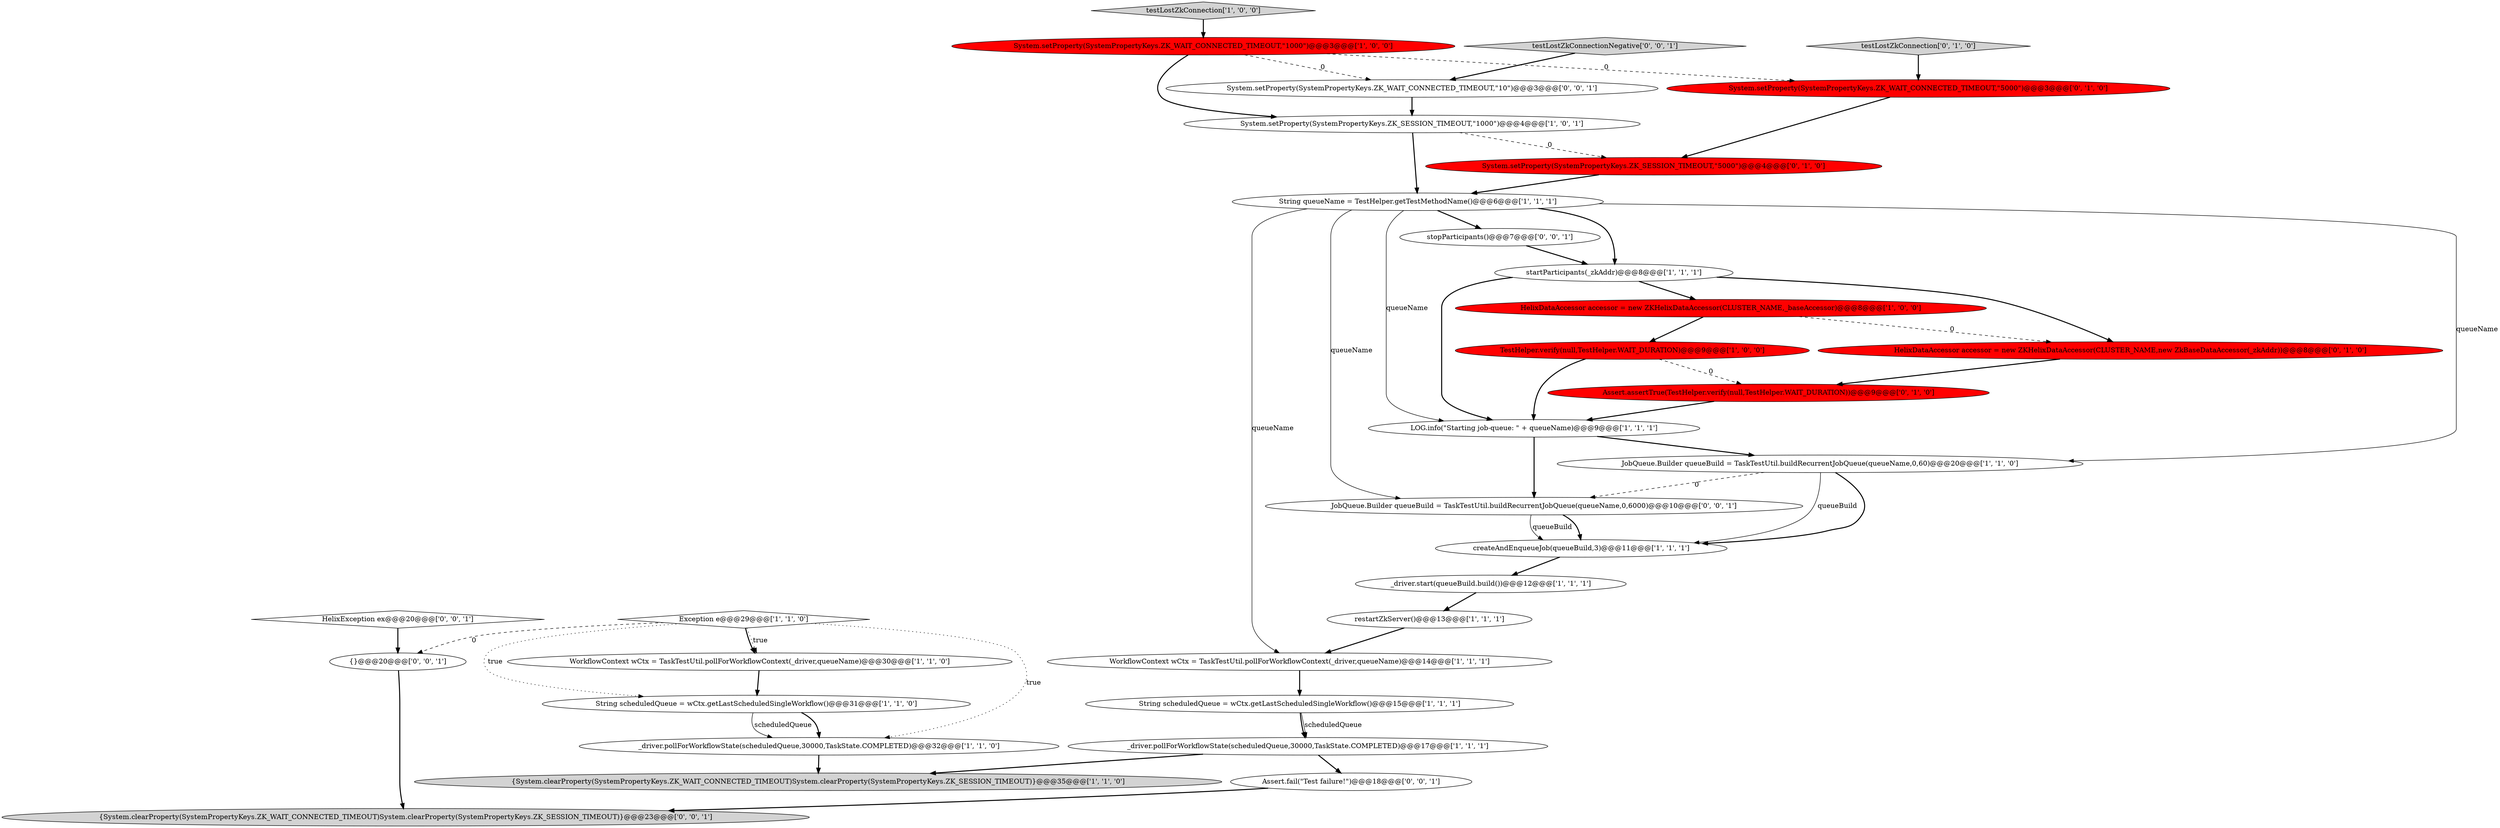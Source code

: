 digraph {
21 [style = filled, label = "Assert.assertTrue(TestHelper.verify(null,TestHelper.WAIT_DURATION))@@@9@@@['0', '1', '0']", fillcolor = red, shape = ellipse image = "AAA1AAABBB2BBB"];
25 [style = filled, label = "System.setProperty(SystemPropertyKeys.ZK_WAIT_CONNECTED_TIMEOUT,\"10\")@@@3@@@['0', '0', '1']", fillcolor = white, shape = ellipse image = "AAA0AAABBB3BBB"];
15 [style = filled, label = "String scheduledQueue = wCtx.getLastScheduledSingleWorkflow()@@@31@@@['1', '1', '0']", fillcolor = white, shape = ellipse image = "AAA0AAABBB1BBB"];
23 [style = filled, label = "System.setProperty(SystemPropertyKeys.ZK_SESSION_TIMEOUT,\"5000\")@@@4@@@['0', '1', '0']", fillcolor = red, shape = ellipse image = "AAA1AAABBB2BBB"];
9 [style = filled, label = "restartZkServer()@@@13@@@['1', '1', '1']", fillcolor = white, shape = ellipse image = "AAA0AAABBB1BBB"];
20 [style = filled, label = "System.setProperty(SystemPropertyKeys.ZK_WAIT_CONNECTED_TIMEOUT,\"5000\")@@@3@@@['0', '1', '0']", fillcolor = red, shape = ellipse image = "AAA1AAABBB2BBB"];
14 [style = filled, label = "WorkflowContext wCtx = TaskTestUtil.pollForWorkflowContext(_driver,queueName)@@@14@@@['1', '1', '1']", fillcolor = white, shape = ellipse image = "AAA0AAABBB1BBB"];
3 [style = filled, label = "WorkflowContext wCtx = TaskTestUtil.pollForWorkflowContext(_driver,queueName)@@@30@@@['1', '1', '0']", fillcolor = white, shape = ellipse image = "AAA0AAABBB1BBB"];
26 [style = filled, label = "Assert.fail(\"Test failure!\")@@@18@@@['0', '0', '1']", fillcolor = white, shape = ellipse image = "AAA0AAABBB3BBB"];
19 [style = filled, label = "String scheduledQueue = wCtx.getLastScheduledSingleWorkflow()@@@15@@@['1', '1', '1']", fillcolor = white, shape = ellipse image = "AAA0AAABBB1BBB"];
22 [style = filled, label = "HelixDataAccessor accessor = new ZKHelixDataAccessor(CLUSTER_NAME,new ZkBaseDataAccessor(_zkAddr))@@@8@@@['0', '1', '0']", fillcolor = red, shape = ellipse image = "AAA1AAABBB2BBB"];
0 [style = filled, label = "TestHelper.verify(null,TestHelper.WAIT_DURATION)@@@9@@@['1', '0', '0']", fillcolor = red, shape = ellipse image = "AAA1AAABBB1BBB"];
1 [style = filled, label = "{System.clearProperty(SystemPropertyKeys.ZK_WAIT_CONNECTED_TIMEOUT)System.clearProperty(SystemPropertyKeys.ZK_SESSION_TIMEOUT)}@@@35@@@['1', '1', '0']", fillcolor = lightgray, shape = ellipse image = "AAA0AAABBB1BBB"];
27 [style = filled, label = "HelixException ex@@@20@@@['0', '0', '1']", fillcolor = white, shape = diamond image = "AAA0AAABBB3BBB"];
29 [style = filled, label = "{}@@@20@@@['0', '0', '1']", fillcolor = white, shape = ellipse image = "AAA0AAABBB3BBB"];
16 [style = filled, label = "startParticipants(_zkAddr)@@@8@@@['1', '1', '1']", fillcolor = white, shape = ellipse image = "AAA0AAABBB1BBB"];
10 [style = filled, label = "LOG.info(\"Starting job-queue: \" + queueName)@@@9@@@['1', '1', '1']", fillcolor = white, shape = ellipse image = "AAA0AAABBB1BBB"];
28 [style = filled, label = "stopParticipants()@@@7@@@['0', '0', '1']", fillcolor = white, shape = ellipse image = "AAA0AAABBB3BBB"];
6 [style = filled, label = "JobQueue.Builder queueBuild = TaskTestUtil.buildRecurrentJobQueue(queueName,0,60)@@@20@@@['1', '1', '0']", fillcolor = white, shape = ellipse image = "AAA0AAABBB1BBB"];
13 [style = filled, label = "_driver.pollForWorkflowState(scheduledQueue,30000,TaskState.COMPLETED)@@@32@@@['1', '1', '0']", fillcolor = white, shape = ellipse image = "AAA0AAABBB1BBB"];
4 [style = filled, label = "testLostZkConnection['1', '0', '0']", fillcolor = lightgray, shape = diamond image = "AAA0AAABBB1BBB"];
31 [style = filled, label = "{System.clearProperty(SystemPropertyKeys.ZK_WAIT_CONNECTED_TIMEOUT)System.clearProperty(SystemPropertyKeys.ZK_SESSION_TIMEOUT)}@@@23@@@['0', '0', '1']", fillcolor = lightgray, shape = ellipse image = "AAA0AAABBB3BBB"];
8 [style = filled, label = "System.setProperty(SystemPropertyKeys.ZK_WAIT_CONNECTED_TIMEOUT,\"1000\")@@@3@@@['1', '0', '0']", fillcolor = red, shape = ellipse image = "AAA1AAABBB1BBB"];
24 [style = filled, label = "testLostZkConnection['0', '1', '0']", fillcolor = lightgray, shape = diamond image = "AAA0AAABBB2BBB"];
2 [style = filled, label = "_driver.start(queueBuild.build())@@@12@@@['1', '1', '1']", fillcolor = white, shape = ellipse image = "AAA0AAABBB1BBB"];
32 [style = filled, label = "testLostZkConnectionNegative['0', '0', '1']", fillcolor = lightgray, shape = diamond image = "AAA0AAABBB3BBB"];
11 [style = filled, label = "String queueName = TestHelper.getTestMethodName()@@@6@@@['1', '1', '1']", fillcolor = white, shape = ellipse image = "AAA0AAABBB1BBB"];
18 [style = filled, label = "System.setProperty(SystemPropertyKeys.ZK_SESSION_TIMEOUT,\"1000\")@@@4@@@['1', '0', '1']", fillcolor = white, shape = ellipse image = "AAA0AAABBB1BBB"];
12 [style = filled, label = "HelixDataAccessor accessor = new ZKHelixDataAccessor(CLUSTER_NAME,_baseAccessor)@@@8@@@['1', '0', '0']", fillcolor = red, shape = ellipse image = "AAA1AAABBB1BBB"];
5 [style = filled, label = "Exception e@@@29@@@['1', '1', '0']", fillcolor = white, shape = diamond image = "AAA0AAABBB1BBB"];
17 [style = filled, label = "createAndEnqueueJob(queueBuild,3)@@@11@@@['1', '1', '1']", fillcolor = white, shape = ellipse image = "AAA0AAABBB1BBB"];
30 [style = filled, label = "JobQueue.Builder queueBuild = TaskTestUtil.buildRecurrentJobQueue(queueName,0,6000)@@@10@@@['0', '0', '1']", fillcolor = white, shape = ellipse image = "AAA0AAABBB3BBB"];
7 [style = filled, label = "_driver.pollForWorkflowState(scheduledQueue,30000,TaskState.COMPLETED)@@@17@@@['1', '1', '1']", fillcolor = white, shape = ellipse image = "AAA0AAABBB1BBB"];
6->17 [style = bold, label=""];
11->16 [style = bold, label=""];
5->3 [style = bold, label=""];
21->10 [style = bold, label=""];
11->28 [style = bold, label=""];
15->13 [style = bold, label=""];
7->1 [style = bold, label=""];
30->17 [style = bold, label=""];
30->17 [style = solid, label="queueBuild"];
16->10 [style = bold, label=""];
8->18 [style = bold, label=""];
29->31 [style = bold, label=""];
18->11 [style = bold, label=""];
8->20 [style = dashed, label="0"];
25->18 [style = bold, label=""];
22->21 [style = bold, label=""];
14->19 [style = bold, label=""];
3->15 [style = bold, label=""];
2->9 [style = bold, label=""];
5->29 [style = dashed, label="0"];
5->3 [style = dotted, label="true"];
16->22 [style = bold, label=""];
12->0 [style = bold, label=""];
28->16 [style = bold, label=""];
10->6 [style = bold, label=""];
5->15 [style = dotted, label="true"];
13->1 [style = bold, label=""];
11->30 [style = solid, label="queueName"];
7->26 [style = bold, label=""];
24->20 [style = bold, label=""];
5->13 [style = dotted, label="true"];
0->10 [style = bold, label=""];
26->31 [style = bold, label=""];
15->13 [style = solid, label="scheduledQueue"];
20->23 [style = bold, label=""];
17->2 [style = bold, label=""];
18->23 [style = dashed, label="0"];
0->21 [style = dashed, label="0"];
32->25 [style = bold, label=""];
12->22 [style = dashed, label="0"];
9->14 [style = bold, label=""];
6->17 [style = solid, label="queueBuild"];
4->8 [style = bold, label=""];
8->25 [style = dashed, label="0"];
6->30 [style = dashed, label="0"];
11->10 [style = solid, label="queueName"];
27->29 [style = bold, label=""];
23->11 [style = bold, label=""];
16->12 [style = bold, label=""];
19->7 [style = bold, label=""];
10->30 [style = bold, label=""];
11->6 [style = solid, label="queueName"];
19->7 [style = solid, label="scheduledQueue"];
11->14 [style = solid, label="queueName"];
}
